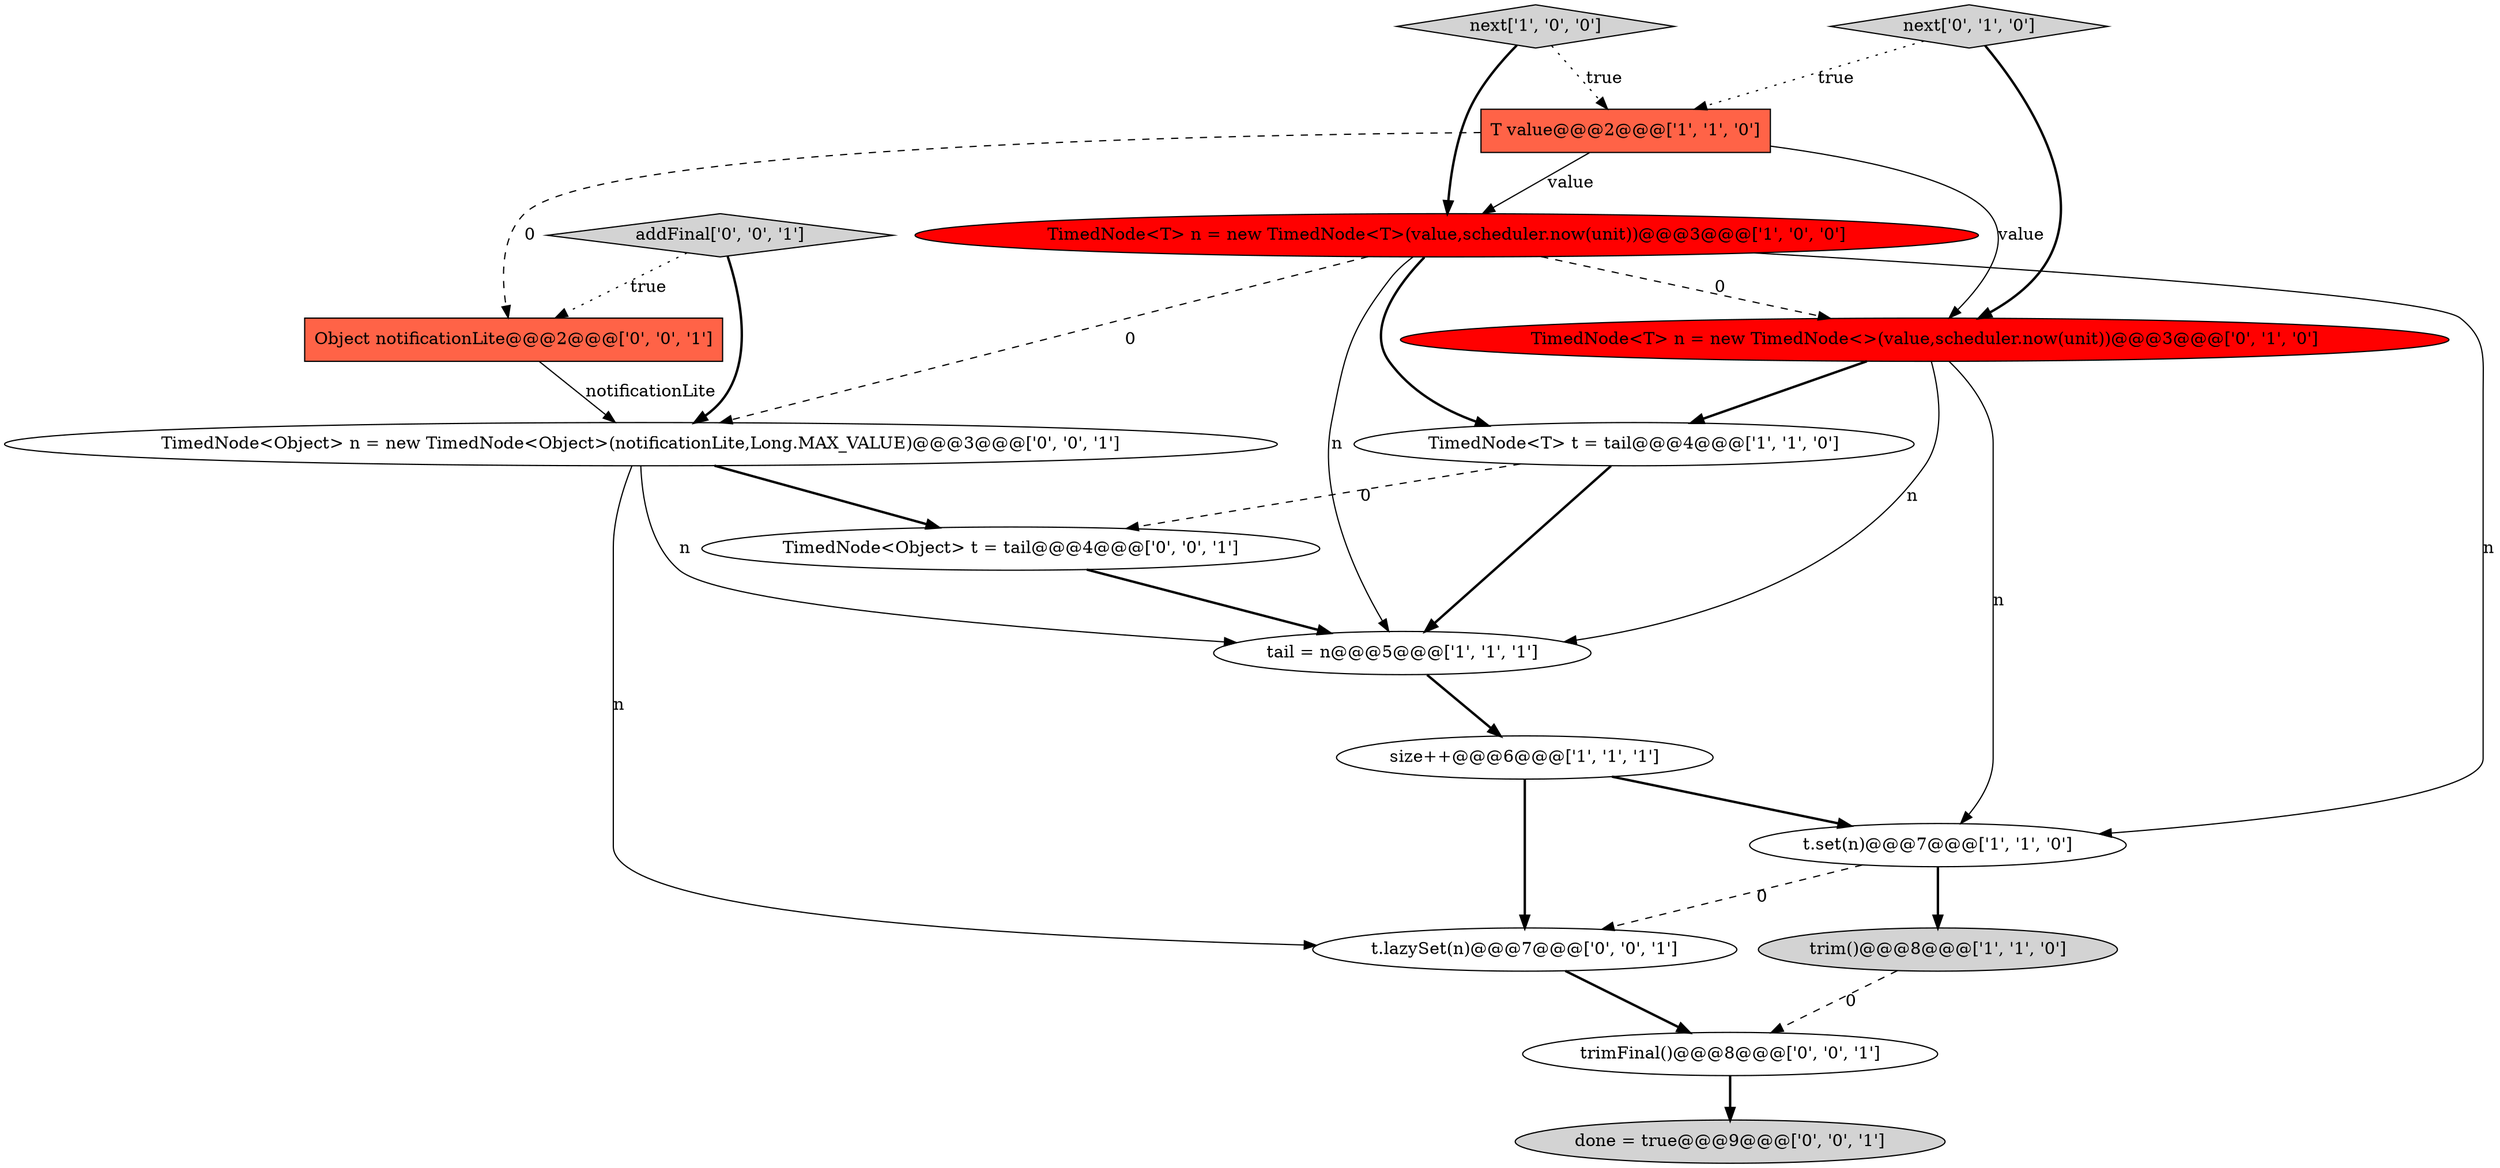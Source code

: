 digraph {
1 [style = filled, label = "TimedNode<T> t = tail@@@4@@@['1', '1', '0']", fillcolor = white, shape = ellipse image = "AAA0AAABBB1BBB"];
9 [style = filled, label = "TimedNode<T> n = new TimedNode<>(value,scheduler.now(unit))@@@3@@@['0', '1', '0']", fillcolor = red, shape = ellipse image = "AAA1AAABBB2BBB"];
13 [style = filled, label = "trimFinal()@@@8@@@['0', '0', '1']", fillcolor = white, shape = ellipse image = "AAA0AAABBB3BBB"];
3 [style = filled, label = "next['1', '0', '0']", fillcolor = lightgray, shape = diamond image = "AAA0AAABBB1BBB"];
0 [style = filled, label = "TimedNode<T> n = new TimedNode<T>(value,scheduler.now(unit))@@@3@@@['1', '0', '0']", fillcolor = red, shape = ellipse image = "AAA1AAABBB1BBB"];
6 [style = filled, label = "trim()@@@8@@@['1', '1', '0']", fillcolor = lightgray, shape = ellipse image = "AAA0AAABBB1BBB"];
12 [style = filled, label = "Object notificationLite@@@2@@@['0', '0', '1']", fillcolor = tomato, shape = box image = "AAA0AAABBB3BBB"];
5 [style = filled, label = "size++@@@6@@@['1', '1', '1']", fillcolor = white, shape = ellipse image = "AAA0AAABBB1BBB"];
4 [style = filled, label = "tail = n@@@5@@@['1', '1', '1']", fillcolor = white, shape = ellipse image = "AAA0AAABBB1BBB"];
8 [style = filled, label = "next['0', '1', '0']", fillcolor = lightgray, shape = diamond image = "AAA0AAABBB2BBB"];
10 [style = filled, label = "t.lazySet(n)@@@7@@@['0', '0', '1']", fillcolor = white, shape = ellipse image = "AAA0AAABBB3BBB"];
14 [style = filled, label = "TimedNode<Object> n = new TimedNode<Object>(notificationLite,Long.MAX_VALUE)@@@3@@@['0', '0', '1']", fillcolor = white, shape = ellipse image = "AAA0AAABBB3BBB"];
16 [style = filled, label = "done = true@@@9@@@['0', '0', '1']", fillcolor = lightgray, shape = ellipse image = "AAA0AAABBB3BBB"];
11 [style = filled, label = "addFinal['0', '0', '1']", fillcolor = lightgray, shape = diamond image = "AAA0AAABBB3BBB"];
2 [style = filled, label = "T value@@@2@@@['1', '1', '0']", fillcolor = tomato, shape = box image = "AAA0AAABBB1BBB"];
7 [style = filled, label = "t.set(n)@@@7@@@['1', '1', '0']", fillcolor = white, shape = ellipse image = "AAA0AAABBB1BBB"];
15 [style = filled, label = "TimedNode<Object> t = tail@@@4@@@['0', '0', '1']", fillcolor = white, shape = ellipse image = "AAA0AAABBB3BBB"];
5->10 [style = bold, label=""];
1->4 [style = bold, label=""];
14->4 [style = solid, label="n"];
11->14 [style = bold, label=""];
8->2 [style = dotted, label="true"];
1->15 [style = dashed, label="0"];
11->12 [style = dotted, label="true"];
9->4 [style = solid, label="n"];
9->7 [style = solid, label="n"];
13->16 [style = bold, label=""];
3->0 [style = bold, label=""];
0->4 [style = solid, label="n"];
0->14 [style = dashed, label="0"];
2->12 [style = dashed, label="0"];
6->13 [style = dashed, label="0"];
2->9 [style = solid, label="value"];
10->13 [style = bold, label=""];
2->0 [style = solid, label="value"];
0->7 [style = solid, label="n"];
0->1 [style = bold, label=""];
12->14 [style = solid, label="notificationLite"];
7->6 [style = bold, label=""];
15->4 [style = bold, label=""];
8->9 [style = bold, label=""];
14->10 [style = solid, label="n"];
5->7 [style = bold, label=""];
7->10 [style = dashed, label="0"];
14->15 [style = bold, label=""];
0->9 [style = dashed, label="0"];
9->1 [style = bold, label=""];
4->5 [style = bold, label=""];
3->2 [style = dotted, label="true"];
}
